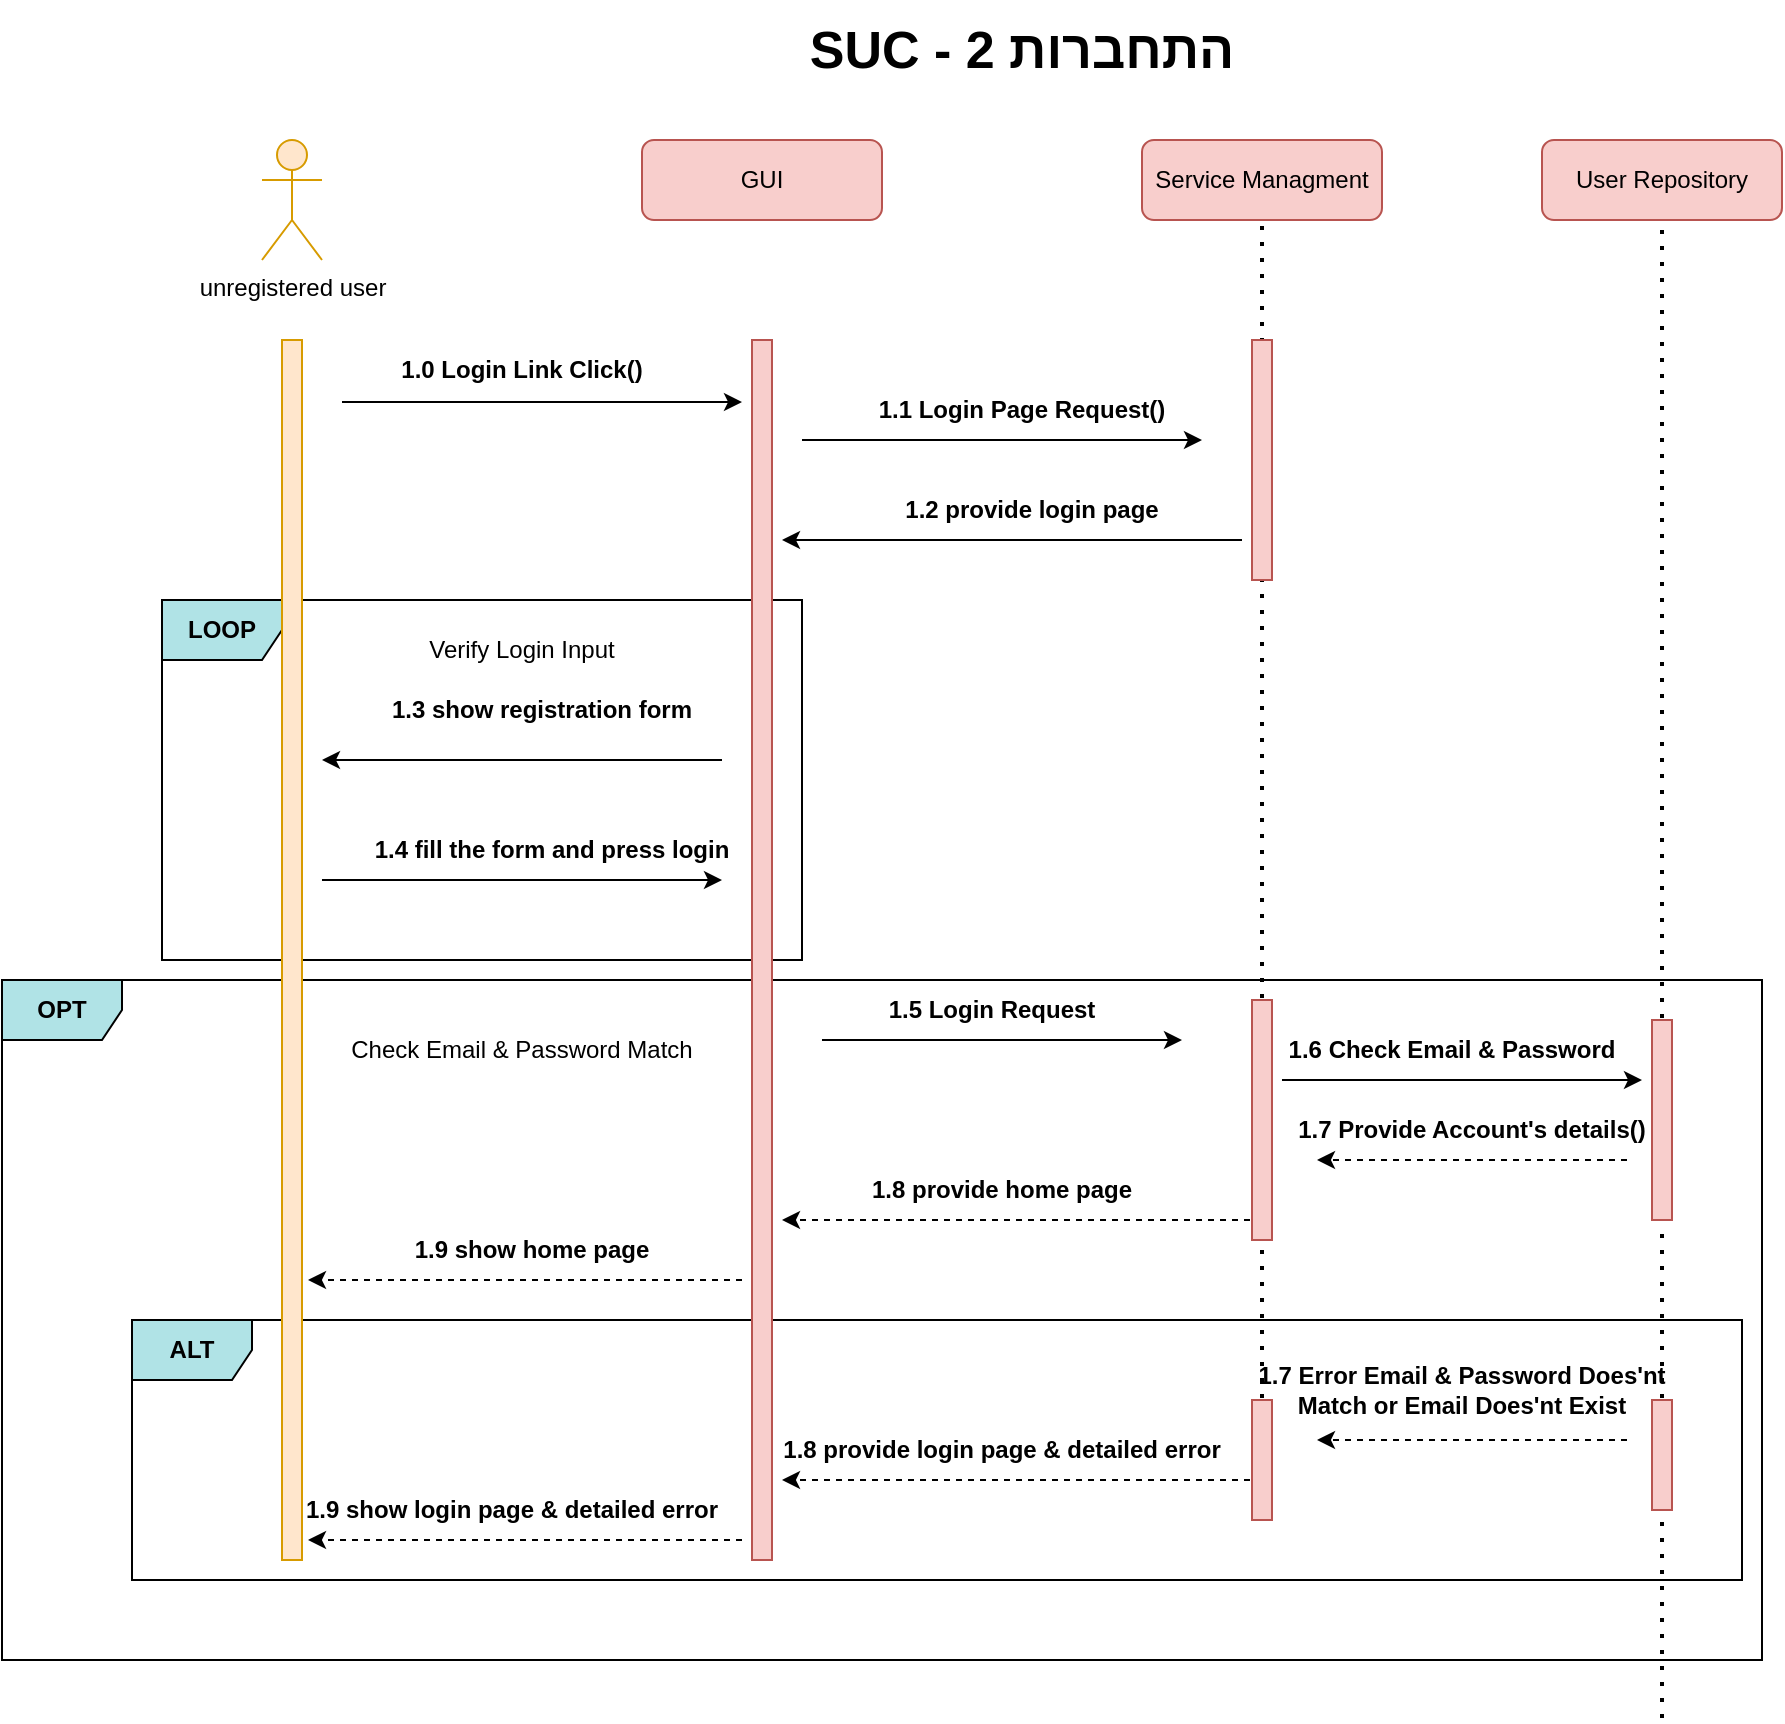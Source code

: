 <mxfile version="15.4.0" type="device"><diagram id="9F2XU6D9Mf4X1G3uf8kv" name="Page-1"><mxGraphModel dx="2290" dy="834" grid="1" gridSize="10" guides="1" tooltips="1" connect="1" arrows="1" fold="1" page="1" pageScale="1" pageWidth="827" pageHeight="1169" math="0" shadow="0"><root><mxCell id="0"/><mxCell id="1" parent="0"/><mxCell id="sLM3AMfWkjtqyy4oAl7V-1" value="&lt;b&gt;ALT&lt;/b&gt;" style="shape=umlFrame;whiteSpace=wrap;html=1;rounded=0;shadow=0;glass=0;sketch=0;fontSize=12;strokeColor=#000000;fillColor=#b0e3e6;" vertex="1" parent="1"><mxGeometry x="-275" y="1740" width="805" height="130" as="geometry"/></mxCell><mxCell id="sLM3AMfWkjtqyy4oAl7V-2" value="&lt;b&gt;OPT&lt;/b&gt;" style="shape=umlFrame;whiteSpace=wrap;html=1;rounded=0;shadow=0;glass=0;sketch=0;fontSize=12;strokeColor=#000000;fillColor=#b0e3e6;" vertex="1" parent="1"><mxGeometry x="-340" y="1570" width="880" height="340" as="geometry"/></mxCell><mxCell id="sLM3AMfWkjtqyy4oAl7V-3" value="&lt;b&gt;LOOP&lt;/b&gt;" style="shape=umlFrame;whiteSpace=wrap;html=1;rounded=0;shadow=0;glass=0;sketch=0;fontSize=12;strokeColor=#000000;fillColor=#b0e3e6;" vertex="1" parent="1"><mxGeometry x="-260" y="1380" width="320" height="180" as="geometry"/></mxCell><mxCell id="sLM3AMfWkjtqyy4oAl7V-4" value="Service Managment" style="rounded=1;whiteSpace=wrap;html=1;fillColor=#f8cecc;strokeColor=#b85450;" vertex="1" parent="1"><mxGeometry x="230" y="1150" width="120" height="40" as="geometry"/></mxCell><mxCell id="sLM3AMfWkjtqyy4oAl7V-5" value="unregistered user" style="shape=umlActor;verticalLabelPosition=bottom;verticalAlign=top;html=1;outlineConnect=0;fillColor=#ffe6cc;strokeColor=#d79b00;" vertex="1" parent="1"><mxGeometry x="-210" y="1150" width="30" height="60" as="geometry"/></mxCell><mxCell id="sLM3AMfWkjtqyy4oAl7V-6" value="User Repository" style="rounded=1;whiteSpace=wrap;html=1;fillColor=#f8cecc;strokeColor=#b85450;" vertex="1" parent="1"><mxGeometry x="430" y="1150" width="120" height="40" as="geometry"/></mxCell><mxCell id="sLM3AMfWkjtqyy4oAl7V-7" value="SUC - 2 התחברות" style="text;html=1;strokeColor=none;fillColor=none;align=center;verticalAlign=middle;whiteSpace=wrap;rounded=0;fontStyle=1;fontSize=26;" vertex="1" parent="1"><mxGeometry x="21.25" y="1080" width="297.5" height="50" as="geometry"/></mxCell><mxCell id="sLM3AMfWkjtqyy4oAl7V-8" value="" style="endArrow=none;dashed=1;html=1;dashPattern=1 3;strokeWidth=2;rounded=0;fontSize=14;entryX=0.5;entryY=1;entryDx=0;entryDy=0;startArrow=none;" edge="1" parent="1" source="sLM3AMfWkjtqyy4oAl7V-33" target="sLM3AMfWkjtqyy4oAl7V-4"><mxGeometry width="50" height="50" relative="1" as="geometry"><mxPoint x="290" y="1820" as="sourcePoint"/><mxPoint x="340" y="1330" as="targetPoint"/></mxGeometry></mxCell><mxCell id="sLM3AMfWkjtqyy4oAl7V-9" value="" style="endArrow=none;dashed=1;html=1;dashPattern=1 3;strokeWidth=2;rounded=0;fontSize=14;entryX=0.5;entryY=1;entryDx=0;entryDy=0;startArrow=none;" edge="1" parent="1" source="sLM3AMfWkjtqyy4oAl7V-19" target="sLM3AMfWkjtqyy4oAl7V-6"><mxGeometry width="50" height="50" relative="1" as="geometry"><mxPoint x="490" y="1830" as="sourcePoint"/><mxPoint x="480" y="1280" as="targetPoint"/></mxGeometry></mxCell><mxCell id="sLM3AMfWkjtqyy4oAl7V-10" value="" style="html=1;points=[];perimeter=orthogonalPerimeter;fontSize=14;fillColor=#ffe6cc;strokeColor=#d79b00;perimeterSpacing=1;rounded=0;shadow=0;glass=0;sketch=0;" vertex="1" parent="1"><mxGeometry x="-200" y="1250" width="10" height="610" as="geometry"/></mxCell><mxCell id="sLM3AMfWkjtqyy4oAl7V-11" value="" style="html=1;points=[];perimeter=orthogonalPerimeter;fontSize=14;fillColor=#f8cecc;strokeColor=#b85450;perimeterSpacing=1;rounded=0;shadow=0;glass=0;sketch=0;" vertex="1" parent="1"><mxGeometry x="285" y="1250" width="10" height="120" as="geometry"/></mxCell><mxCell id="sLM3AMfWkjtqyy4oAl7V-12" value="" style="endArrow=classic;html=1;rounded=0;fontSize=14;" edge="1" parent="1"><mxGeometry width="50" height="50" relative="1" as="geometry"><mxPoint x="-170" y="1281" as="sourcePoint"/><mxPoint x="30" y="1281" as="targetPoint"/></mxGeometry></mxCell><mxCell id="sLM3AMfWkjtqyy4oAl7V-13" value="&lt;font style=&quot;font-size: 12px&quot;&gt;1.0 Login Link Click()&lt;/font&gt;" style="text;html=1;strokeColor=none;fillColor=none;align=center;verticalAlign=middle;whiteSpace=wrap;rounded=0;shadow=0;glass=0;sketch=0;fontSize=12;fontStyle=1" vertex="1" parent="1"><mxGeometry x="-170" y="1260" width="180" height="10" as="geometry"/></mxCell><mxCell id="sLM3AMfWkjtqyy4oAl7V-14" value="" style="endArrow=classic;html=1;rounded=0;fontSize=14;" edge="1" parent="1"><mxGeometry width="50" height="50" relative="1" as="geometry"><mxPoint x="20" y="1460" as="sourcePoint"/><mxPoint x="-180" y="1460" as="targetPoint"/></mxGeometry></mxCell><mxCell id="sLM3AMfWkjtqyy4oAl7V-15" value="&lt;font style=&quot;font-size: 12px&quot;&gt;&lt;b style=&quot;font-size: 12px&quot;&gt;1.3 show registration form&lt;/b&gt;&lt;/font&gt;" style="text;html=1;strokeColor=none;fillColor=none;align=center;verticalAlign=middle;whiteSpace=wrap;rounded=0;shadow=0;glass=0;sketch=0;fontSize=12;" vertex="1" parent="1"><mxGeometry x="-170" y="1430" width="200" height="10" as="geometry"/></mxCell><mxCell id="sLM3AMfWkjtqyy4oAl7V-16" value="" style="endArrow=classic;html=1;rounded=0;fontSize=14;exitX=0.983;exitY=0.038;exitDx=0;exitDy=0;exitPerimeter=0;" edge="1" parent="1"><mxGeometry width="50" height="50" relative="1" as="geometry"><mxPoint x="-180.004" y="1519.996" as="sourcePoint"/><mxPoint x="20" y="1520" as="targetPoint"/></mxGeometry></mxCell><mxCell id="sLM3AMfWkjtqyy4oAl7V-17" value="&lt;font style=&quot;font-size: 12px&quot;&gt;&lt;b style=&quot;font-size: 12px&quot;&gt;1.4 fill the form and press login&lt;/b&gt;&lt;/font&gt;" style="text;html=1;strokeColor=none;fillColor=none;align=center;verticalAlign=middle;whiteSpace=wrap;rounded=0;shadow=0;glass=0;sketch=0;fontSize=12;" vertex="1" parent="1"><mxGeometry x="-180" y="1500" width="230" height="10" as="geometry"/></mxCell><mxCell id="sLM3AMfWkjtqyy4oAl7V-18" value="Verify Login Input" style="text;html=1;strokeColor=none;fillColor=none;align=center;verticalAlign=middle;whiteSpace=wrap;rounded=0;shadow=0;glass=0;sketch=0;fontSize=12;" vertex="1" parent="1"><mxGeometry x="-180" y="1400" width="200" height="10" as="geometry"/></mxCell><mxCell id="sLM3AMfWkjtqyy4oAl7V-19" value="" style="html=1;points=[];perimeter=orthogonalPerimeter;fontSize=14;fillColor=#f8cecc;strokeColor=#b85450;perimeterSpacing=1;rounded=0;shadow=0;glass=0;sketch=0;" vertex="1" parent="1"><mxGeometry x="485" y="1590" width="10" height="100" as="geometry"/></mxCell><mxCell id="sLM3AMfWkjtqyy4oAl7V-20" value="" style="endArrow=none;dashed=1;html=1;dashPattern=1 3;strokeWidth=2;rounded=0;fontSize=14;entryX=0.5;entryY=1;entryDx=0;entryDy=0;startArrow=none;" edge="1" parent="1" source="sLM3AMfWkjtqyy4oAl7V-46" target="sLM3AMfWkjtqyy4oAl7V-19"><mxGeometry width="50" height="50" relative="1" as="geometry"><mxPoint x="490" y="1939" as="sourcePoint"/><mxPoint x="485" y="1299" as="targetPoint"/></mxGeometry></mxCell><mxCell id="sLM3AMfWkjtqyy4oAl7V-21" value="GUI" style="rounded=1;whiteSpace=wrap;html=1;fillColor=#f8cecc;strokeColor=#b85450;" vertex="1" parent="1"><mxGeometry x="-20" y="1150" width="120" height="40" as="geometry"/></mxCell><mxCell id="sLM3AMfWkjtqyy4oAl7V-22" value="" style="html=1;points=[];perimeter=orthogonalPerimeter;fontSize=14;fillColor=#f8cecc;strokeColor=#b85450;perimeterSpacing=1;rounded=0;shadow=0;glass=0;sketch=0;" vertex="1" parent="1"><mxGeometry x="35" y="1250" width="10" height="610" as="geometry"/></mxCell><mxCell id="sLM3AMfWkjtqyy4oAl7V-23" value="" style="endArrow=classic;html=1;rounded=0;fontSize=14;" edge="1" parent="1"><mxGeometry width="50" height="50" relative="1" as="geometry"><mxPoint x="60" y="1300" as="sourcePoint"/><mxPoint x="260" y="1300" as="targetPoint"/></mxGeometry></mxCell><mxCell id="sLM3AMfWkjtqyy4oAl7V-24" value="&lt;font style=&quot;font-size: 12px&quot;&gt;1.1 Login Page Request()&lt;/font&gt;" style="text;html=1;strokeColor=none;fillColor=none;align=center;verticalAlign=middle;whiteSpace=wrap;rounded=0;shadow=0;glass=0;sketch=0;fontSize=12;fontStyle=1" vertex="1" parent="1"><mxGeometry x="70" y="1280" width="200" height="10" as="geometry"/></mxCell><mxCell id="sLM3AMfWkjtqyy4oAl7V-25" value="" style="endArrow=classic;html=1;rounded=0;fontSize=14;" edge="1" parent="1"><mxGeometry width="50" height="50" relative="1" as="geometry"><mxPoint x="280" y="1350" as="sourcePoint"/><mxPoint x="50" y="1350" as="targetPoint"/></mxGeometry></mxCell><mxCell id="sLM3AMfWkjtqyy4oAl7V-26" value="&lt;font style=&quot;font-size: 12px&quot;&gt;&lt;b style=&quot;font-size: 12px&quot;&gt;1.2 provide login page&lt;/b&gt;&lt;/font&gt;" style="text;html=1;strokeColor=none;fillColor=none;align=center;verticalAlign=middle;whiteSpace=wrap;rounded=0;shadow=0;glass=0;sketch=0;fontSize=12;" vertex="1" parent="1"><mxGeometry x="60" y="1330" width="230" height="10" as="geometry"/></mxCell><mxCell id="sLM3AMfWkjtqyy4oAl7V-27" value="" style="endArrow=classic;html=1;rounded=0;fontSize=14;exitX=0.983;exitY=0.038;exitDx=0;exitDy=0;exitPerimeter=0;" edge="1" parent="1"><mxGeometry width="50" height="50" relative="1" as="geometry"><mxPoint x="69.996" y="1599.996" as="sourcePoint"/><mxPoint x="250" y="1600" as="targetPoint"/></mxGeometry></mxCell><mxCell id="sLM3AMfWkjtqyy4oAl7V-28" value="&lt;font style=&quot;font-size: 12px&quot;&gt;&lt;b style=&quot;font-size: 12px&quot;&gt;1.5 Login Request&lt;/b&gt;&lt;/font&gt;" style="text;html=1;strokeColor=none;fillColor=none;align=center;verticalAlign=middle;whiteSpace=wrap;rounded=0;shadow=0;glass=0;sketch=0;fontSize=12;" vertex="1" parent="1"><mxGeometry x="40" y="1580" width="230" height="10" as="geometry"/></mxCell><mxCell id="sLM3AMfWkjtqyy4oAl7V-29" value="" style="endArrow=classic;html=1;rounded=0;fontSize=14;exitX=0.983;exitY=0.038;exitDx=0;exitDy=0;exitPerimeter=0;" edge="1" parent="1"><mxGeometry width="50" height="50" relative="1" as="geometry"><mxPoint x="299.996" y="1619.996" as="sourcePoint"/><mxPoint x="480" y="1620" as="targetPoint"/></mxGeometry></mxCell><mxCell id="sLM3AMfWkjtqyy4oAl7V-30" value="&lt;font style=&quot;font-size: 12px&quot;&gt;&lt;b style=&quot;font-size: 12px&quot;&gt;1.6 Check Email &amp;amp; Password&lt;/b&gt;&lt;/font&gt;" style="text;html=1;strokeColor=none;fillColor=none;align=center;verticalAlign=middle;whiteSpace=wrap;rounded=0;shadow=0;glass=0;sketch=0;fontSize=12;" vertex="1" parent="1"><mxGeometry x="270" y="1600" width="230" height="10" as="geometry"/></mxCell><mxCell id="sLM3AMfWkjtqyy4oAl7V-31" value="&lt;font style=&quot;font-size: 12px&quot;&gt;&lt;b style=&quot;font-size: 12px&quot;&gt;1.7 Provide Account's details()&lt;/b&gt;&lt;/font&gt;" style="text;html=1;strokeColor=none;fillColor=none;align=center;verticalAlign=middle;whiteSpace=wrap;rounded=0;shadow=0;glass=0;sketch=0;fontSize=12;" vertex="1" parent="1"><mxGeometry x="280" y="1640" width="230" height="10" as="geometry"/></mxCell><mxCell id="sLM3AMfWkjtqyy4oAl7V-32" value="" style="endArrow=classic;html=1;rounded=0;fontSize=14;dashed=1;" edge="1" parent="1"><mxGeometry width="50" height="50" relative="1" as="geometry"><mxPoint x="472.5" y="1660" as="sourcePoint"/><mxPoint x="317.5" y="1660" as="targetPoint"/></mxGeometry></mxCell><mxCell id="sLM3AMfWkjtqyy4oAl7V-33" value="" style="html=1;points=[];perimeter=orthogonalPerimeter;fontSize=14;fillColor=#f8cecc;strokeColor=#b85450;perimeterSpacing=1;rounded=0;shadow=0;glass=0;sketch=0;" vertex="1" parent="1"><mxGeometry x="285" y="1580" width="10" height="120" as="geometry"/></mxCell><mxCell id="sLM3AMfWkjtqyy4oAl7V-34" value="" style="endArrow=none;dashed=1;html=1;dashPattern=1 3;strokeWidth=2;rounded=0;fontSize=14;entryX=0.5;entryY=1;entryDx=0;entryDy=0;startArrow=none;" edge="1" parent="1" source="sLM3AMfWkjtqyy4oAl7V-48" target="sLM3AMfWkjtqyy4oAl7V-33"><mxGeometry width="50" height="50" relative="1" as="geometry"><mxPoint x="290" y="1950" as="sourcePoint"/><mxPoint x="290" y="1190" as="targetPoint"/></mxGeometry></mxCell><mxCell id="sLM3AMfWkjtqyy4oAl7V-35" value="" style="endArrow=classic;html=1;rounded=0;fontSize=14;dashed=1;" edge="1" parent="1" source="sLM3AMfWkjtqyy4oAl7V-33"><mxGeometry width="50" height="50" relative="1" as="geometry"><mxPoint x="205" y="1690" as="sourcePoint"/><mxPoint x="50" y="1690" as="targetPoint"/></mxGeometry></mxCell><mxCell id="sLM3AMfWkjtqyy4oAl7V-36" value="&lt;font style=&quot;font-size: 12px&quot;&gt;&lt;b style=&quot;font-size: 12px&quot;&gt;1.8 provide home page&lt;/b&gt;&lt;/font&gt;" style="text;html=1;strokeColor=none;fillColor=none;align=center;verticalAlign=middle;whiteSpace=wrap;rounded=0;shadow=0;glass=0;sketch=0;fontSize=12;" vertex="1" parent="1"><mxGeometry x="45" y="1670" width="230" height="10" as="geometry"/></mxCell><mxCell id="sLM3AMfWkjtqyy4oAl7V-37" value="" style="endArrow=classic;html=1;rounded=0;fontSize=14;dashed=1;" edge="1" parent="1"><mxGeometry width="50" height="50" relative="1" as="geometry"><mxPoint x="30" y="1720" as="sourcePoint"/><mxPoint x="-187" y="1720" as="targetPoint"/></mxGeometry></mxCell><mxCell id="sLM3AMfWkjtqyy4oAl7V-38" value="&lt;font style=&quot;font-size: 12px&quot;&gt;&lt;b style=&quot;font-size: 12px&quot;&gt;1.9 show home page&lt;/b&gt;&lt;/font&gt;" style="text;html=1;strokeColor=none;fillColor=none;align=center;verticalAlign=middle;whiteSpace=wrap;rounded=0;shadow=0;glass=0;sketch=0;fontSize=12;" vertex="1" parent="1"><mxGeometry x="-190" y="1700" width="230" height="10" as="geometry"/></mxCell><mxCell id="sLM3AMfWkjtqyy4oAl7V-39" value="Check Email &amp;amp; Password Match" style="text;html=1;strokeColor=none;fillColor=none;align=center;verticalAlign=middle;whiteSpace=wrap;rounded=0;shadow=0;glass=0;sketch=0;fontSize=12;" vertex="1" parent="1"><mxGeometry x="-180" y="1600" width="200" height="10" as="geometry"/></mxCell><mxCell id="sLM3AMfWkjtqyy4oAl7V-40" value="" style="endArrow=classic;html=1;rounded=0;fontSize=14;dashed=1;" edge="1" parent="1"><mxGeometry width="50" height="50" relative="1" as="geometry"><mxPoint x="472.5" y="1800" as="sourcePoint"/><mxPoint x="317.5" y="1800" as="targetPoint"/></mxGeometry></mxCell><mxCell id="sLM3AMfWkjtqyy4oAl7V-41" value="&lt;font style=&quot;font-size: 12px&quot;&gt;&lt;b style=&quot;font-size: 12px&quot;&gt;1.7 Error Email &amp;amp; Password Does'nt Match or Email Does'nt Exist&lt;/b&gt;&lt;/font&gt;" style="text;html=1;strokeColor=none;fillColor=none;align=center;verticalAlign=middle;whiteSpace=wrap;rounded=0;shadow=0;glass=0;sketch=0;fontSize=12;" vertex="1" parent="1"><mxGeometry x="275" y="1770" width="230" height="10" as="geometry"/></mxCell><mxCell id="sLM3AMfWkjtqyy4oAl7V-42" value="" style="endArrow=classic;html=1;rounded=0;fontSize=14;dashed=1;" edge="1" parent="1"><mxGeometry width="50" height="50" relative="1" as="geometry"><mxPoint x="284" y="1820" as="sourcePoint"/><mxPoint x="50" y="1820" as="targetPoint"/></mxGeometry></mxCell><mxCell id="sLM3AMfWkjtqyy4oAl7V-43" value="&lt;font style=&quot;font-size: 12px&quot;&gt;&lt;b style=&quot;font-size: 12px&quot;&gt;1.8 provide login page &amp;amp; detailed error&lt;/b&gt;&lt;/font&gt;" style="text;html=1;strokeColor=none;fillColor=none;align=center;verticalAlign=middle;whiteSpace=wrap;rounded=0;shadow=0;glass=0;sketch=0;fontSize=12;" vertex="1" parent="1"><mxGeometry x="45" y="1800" width="230" height="10" as="geometry"/></mxCell><mxCell id="sLM3AMfWkjtqyy4oAl7V-44" value="" style="endArrow=classic;html=1;rounded=0;fontSize=14;dashed=1;" edge="1" parent="1"><mxGeometry width="50" height="50" relative="1" as="geometry"><mxPoint x="30" y="1850" as="sourcePoint"/><mxPoint x="-187" y="1850" as="targetPoint"/></mxGeometry></mxCell><mxCell id="sLM3AMfWkjtqyy4oAl7V-45" value="&lt;font style=&quot;font-size: 12px&quot;&gt;&lt;b style=&quot;font-size: 12px&quot;&gt;1.9 show login page &amp;amp; detailed error&lt;/b&gt;&lt;/font&gt;" style="text;html=1;strokeColor=none;fillColor=none;align=center;verticalAlign=middle;whiteSpace=wrap;rounded=0;shadow=0;glass=0;sketch=0;fontSize=12;" vertex="1" parent="1"><mxGeometry x="-200" y="1830" width="230" height="10" as="geometry"/></mxCell><mxCell id="sLM3AMfWkjtqyy4oAl7V-46" value="" style="html=1;points=[];perimeter=orthogonalPerimeter;fontSize=14;fillColor=#f8cecc;strokeColor=#b85450;perimeterSpacing=1;rounded=0;shadow=0;glass=0;sketch=0;" vertex="1" parent="1"><mxGeometry x="485" y="1780" width="10" height="55" as="geometry"/></mxCell><mxCell id="sLM3AMfWkjtqyy4oAl7V-47" value="" style="endArrow=none;dashed=1;html=1;dashPattern=1 3;strokeWidth=2;rounded=0;fontSize=14;entryX=0.5;entryY=1;entryDx=0;entryDy=0;" edge="1" parent="1" target="sLM3AMfWkjtqyy4oAl7V-46"><mxGeometry width="50" height="50" relative="1" as="geometry"><mxPoint x="490" y="1939" as="sourcePoint"/><mxPoint x="490" y="1691" as="targetPoint"/></mxGeometry></mxCell><mxCell id="sLM3AMfWkjtqyy4oAl7V-48" value="" style="html=1;points=[];perimeter=orthogonalPerimeter;fontSize=14;fillColor=#f8cecc;strokeColor=#b85450;perimeterSpacing=1;rounded=0;shadow=0;glass=0;sketch=0;" vertex="1" parent="1"><mxGeometry x="285" y="1780" width="10" height="60" as="geometry"/></mxCell></root></mxGraphModel></diagram></mxfile>